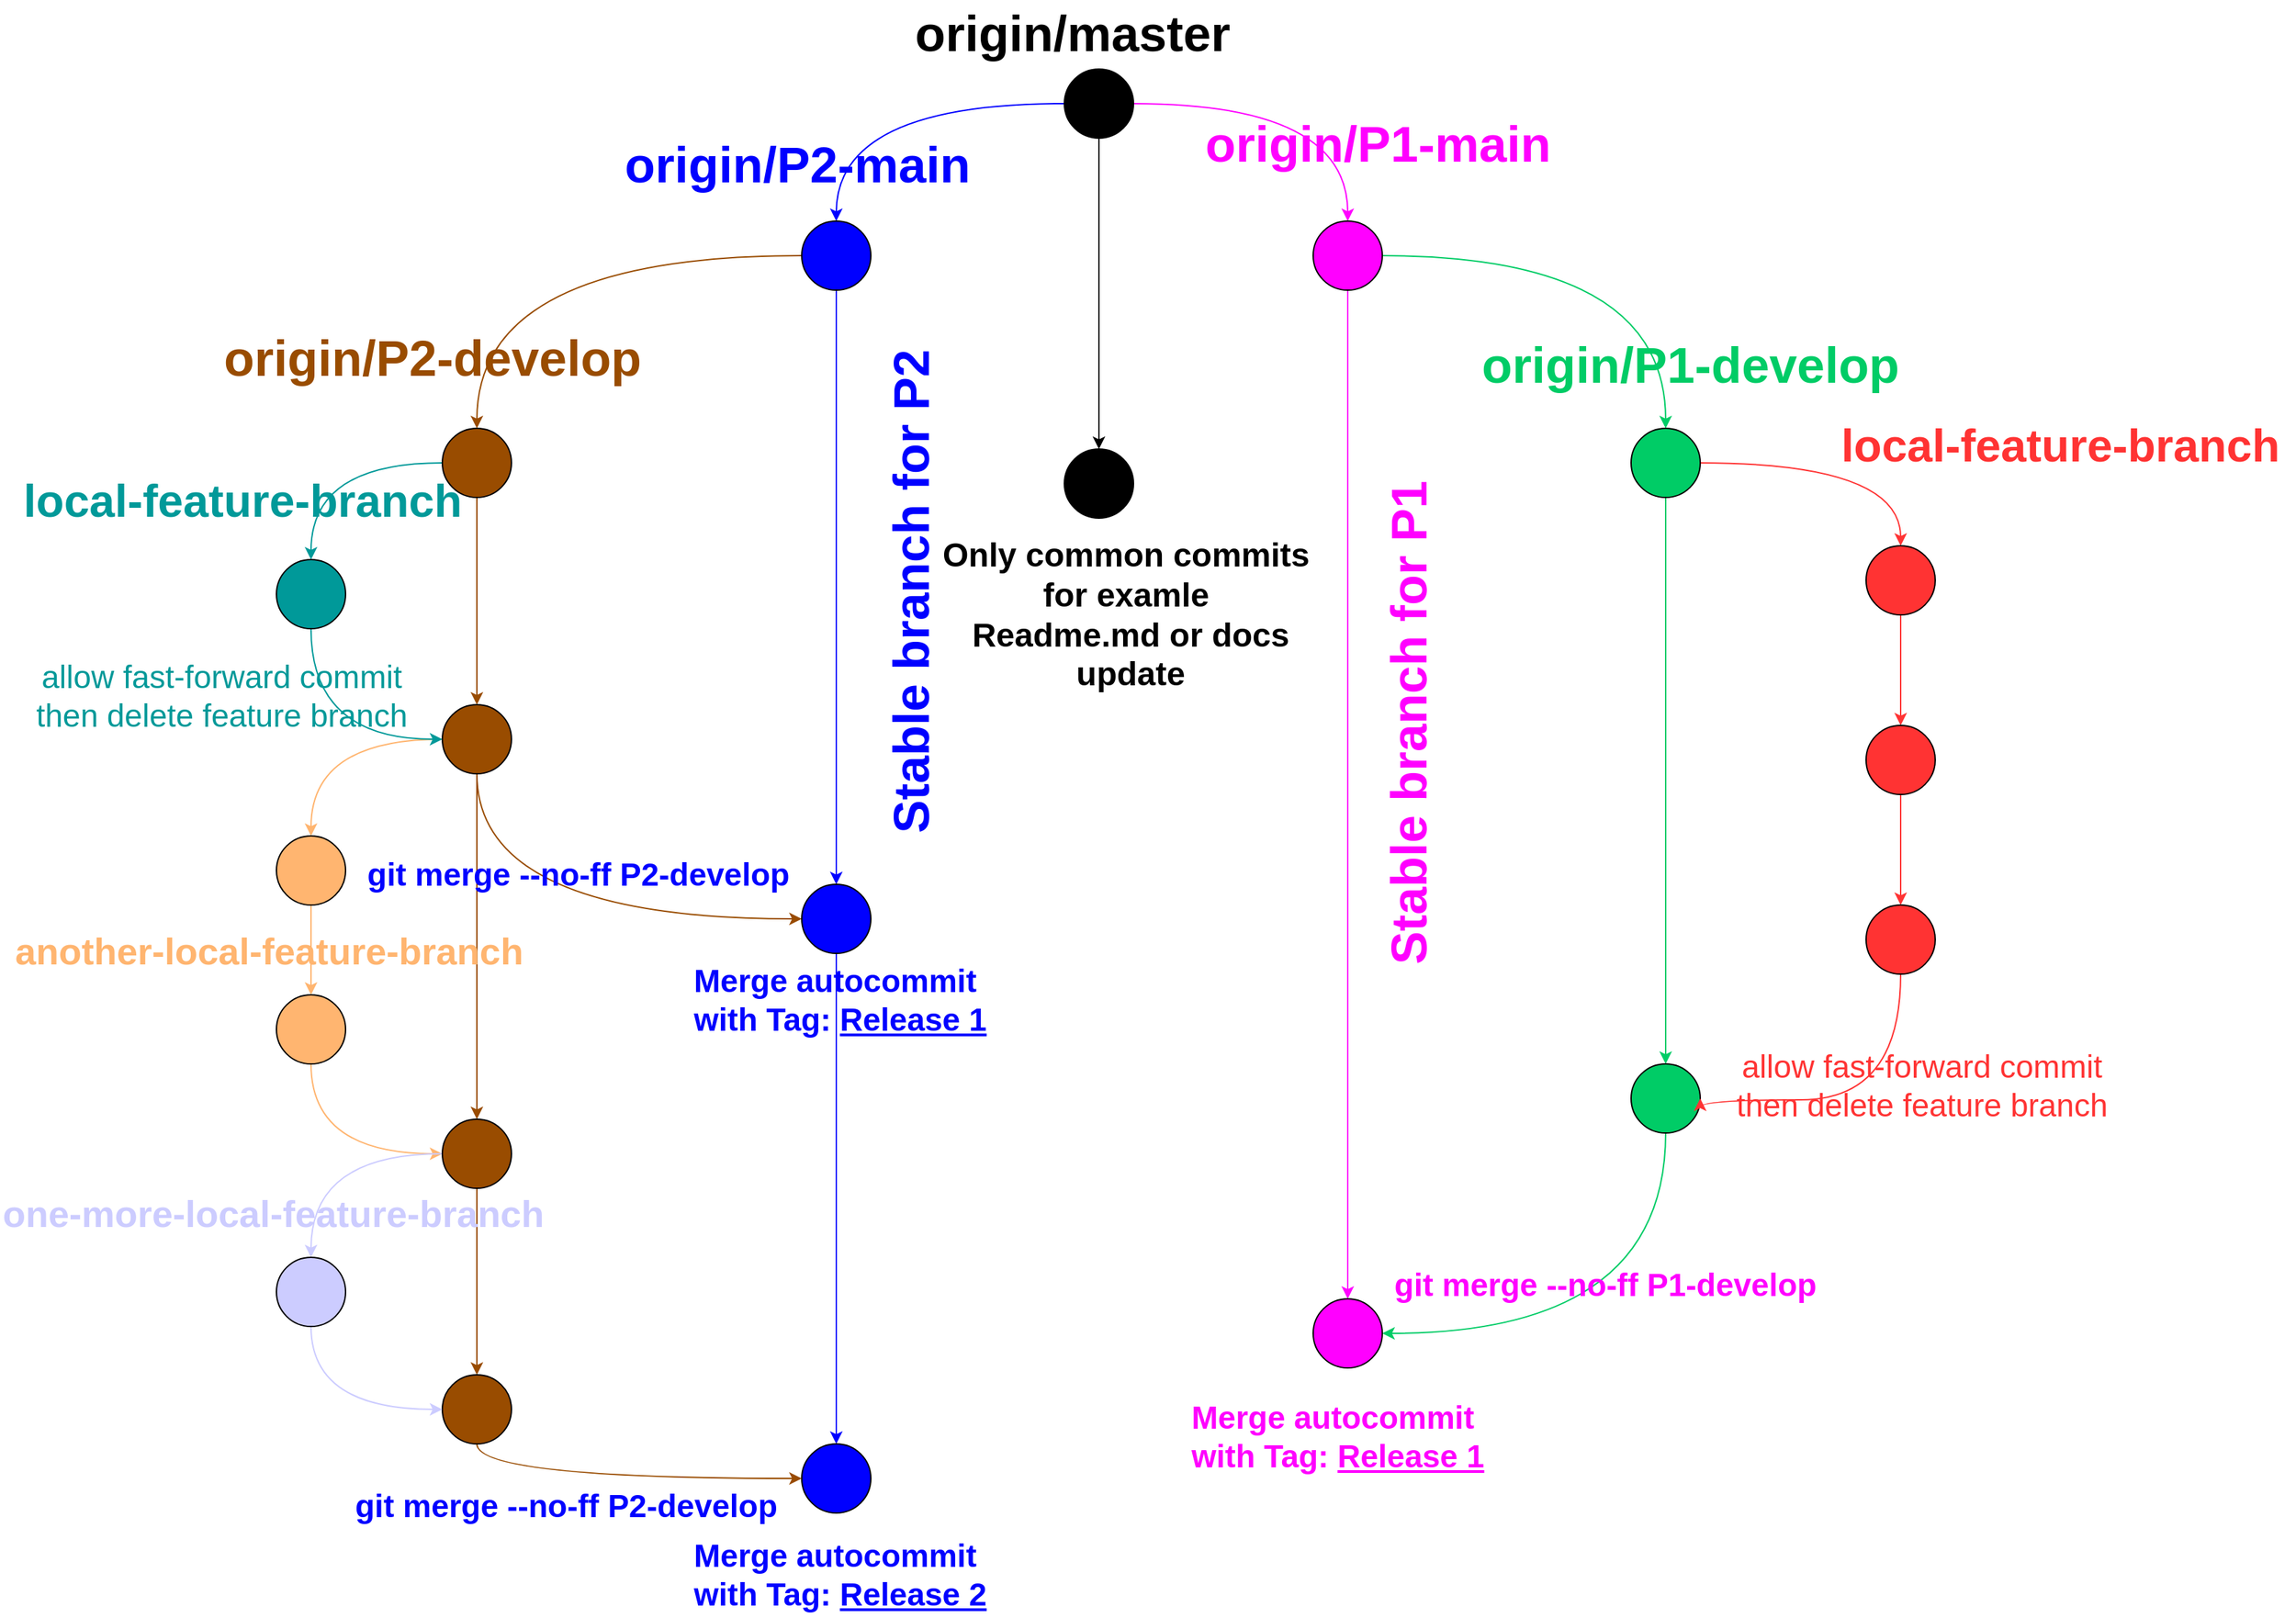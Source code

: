 <mxfile version="10.5.3" type="device"><diagram name="Page-1" id="ff44883e-f642-bcb2-894b-16b3d25a3f0b"><mxGraphModel dx="3744.5" dy="1023" grid="1" gridSize="10" guides="1" tooltips="1" connect="1" arrows="1" fold="1" page="1" pageScale="1.5" pageWidth="1169" pageHeight="826" background="#ffffff" math="0" shadow="0"><root><mxCell id="0" style=";html=1;"/><mxCell id="1" style=";html=1;" parent="0"/><mxCell id="-pQj749eiJM2QEPwlQaj-7" style="edgeStyle=orthogonalEdgeStyle;orthogonalLoop=1;jettySize=auto;html=1;exitX=0;exitY=0.5;exitDx=0;exitDy=0;entryX=0.5;entryY=0;entryDx=0;entryDy=0;curved=1;strokeColor=#0000FF;" edge="1" parent="1" source="-pQj749eiJM2QEPwlQaj-1" target="-pQj749eiJM2QEPwlQaj-2"><mxGeometry relative="1" as="geometry"/></mxCell><mxCell id="-pQj749eiJM2QEPwlQaj-8" style="edgeStyle=orthogonalEdgeStyle;curved=1;orthogonalLoop=1;jettySize=auto;html=1;exitX=1;exitY=0.5;exitDx=0;exitDy=0;entryX=0.5;entryY=0;entryDx=0;entryDy=0;strokeColor=#FF00FF;" edge="1" parent="1" source="-pQj749eiJM2QEPwlQaj-1" target="-pQj749eiJM2QEPwlQaj-3"><mxGeometry relative="1" as="geometry"/></mxCell><mxCell id="-pQj749eiJM2QEPwlQaj-86" style="edgeStyle=orthogonalEdgeStyle;curved=1;orthogonalLoop=1;jettySize=auto;html=1;labelBackgroundColor=#FF3333;strokeColor=#000000;fontSize=23;fontColor=#FF3333;" edge="1" parent="1" source="-pQj749eiJM2QEPwlQaj-1" target="-pQj749eiJM2QEPwlQaj-85"><mxGeometry relative="1" as="geometry"/></mxCell><mxCell id="-pQj749eiJM2QEPwlQaj-1" value="" style="ellipse;whiteSpace=wrap;html=1;aspect=fixed;fillColor=#000000;" vertex="1" parent="1"><mxGeometry x="760" y="60" width="50" height="50" as="geometry"/></mxCell><mxCell id="-pQj749eiJM2QEPwlQaj-12" style="edgeStyle=orthogonalEdgeStyle;curved=1;orthogonalLoop=1;jettySize=auto;html=1;exitX=0;exitY=0.5;exitDx=0;exitDy=0;strokeColor=#994C00;" edge="1" parent="1" source="-pQj749eiJM2QEPwlQaj-2" target="-pQj749eiJM2QEPwlQaj-11"><mxGeometry relative="1" as="geometry"/></mxCell><mxCell id="-pQj749eiJM2QEPwlQaj-20" style="edgeStyle=orthogonalEdgeStyle;curved=1;orthogonalLoop=1;jettySize=auto;html=1;strokeColor=#0000FF;" edge="1" parent="1" source="-pQj749eiJM2QEPwlQaj-2" target="-pQj749eiJM2QEPwlQaj-18"><mxGeometry relative="1" as="geometry"/></mxCell><mxCell id="-pQj749eiJM2QEPwlQaj-2" value="" style="ellipse;whiteSpace=wrap;html=1;aspect=fixed;fillColor=#0000FF;" vertex="1" parent="1"><mxGeometry x="570" y="170" width="50" height="50" as="geometry"/></mxCell><mxCell id="-pQj749eiJM2QEPwlQaj-13" style="edgeStyle=orthogonalEdgeStyle;curved=1;orthogonalLoop=1;jettySize=auto;html=1;entryX=0.5;entryY=0;entryDx=0;entryDy=0;strokeColor=#00CC66;" edge="1" parent="1" source="-pQj749eiJM2QEPwlQaj-3" target="-pQj749eiJM2QEPwlQaj-9"><mxGeometry relative="1" as="geometry"/></mxCell><mxCell id="-pQj749eiJM2QEPwlQaj-25" style="edgeStyle=orthogonalEdgeStyle;curved=1;orthogonalLoop=1;jettySize=auto;html=1;entryX=0.5;entryY=0;entryDx=0;entryDy=0;strokeColor=#FF00FF;" edge="1" parent="1" source="-pQj749eiJM2QEPwlQaj-3" target="-pQj749eiJM2QEPwlQaj-23"><mxGeometry relative="1" as="geometry"/></mxCell><mxCell id="-pQj749eiJM2QEPwlQaj-3" value="" style="ellipse;whiteSpace=wrap;html=1;aspect=fixed;fillColor=#FF00FF;" vertex="1" parent="1"><mxGeometry x="940" y="170" width="50" height="50" as="geometry"/></mxCell><mxCell id="-pQj749eiJM2QEPwlQaj-17" style="edgeStyle=orthogonalEdgeStyle;curved=1;orthogonalLoop=1;jettySize=auto;html=1;strokeColor=#00CC66;entryX=0.5;entryY=0;entryDx=0;entryDy=0;" edge="1" parent="1" source="-pQj749eiJM2QEPwlQaj-9" target="-pQj749eiJM2QEPwlQaj-21"><mxGeometry relative="1" as="geometry"><mxPoint x="1195" y="690" as="targetPoint"/></mxGeometry></mxCell><mxCell id="-pQj749eiJM2QEPwlQaj-50" style="edgeStyle=orthogonalEdgeStyle;curved=1;orthogonalLoop=1;jettySize=auto;html=1;exitX=1;exitY=0.5;exitDx=0;exitDy=0;entryX=0.5;entryY=0;entryDx=0;entryDy=0;labelBackgroundColor=#FF3333;strokeColor=#FF3333;fontSize=23;fontColor=#FF3333;" edge="1" parent="1" source="-pQj749eiJM2QEPwlQaj-9" target="-pQj749eiJM2QEPwlQaj-39"><mxGeometry relative="1" as="geometry"/></mxCell><mxCell id="-pQj749eiJM2QEPwlQaj-9" value="" style="ellipse;whiteSpace=wrap;html=1;aspect=fixed;fillColor=#00CC66;" vertex="1" parent="1"><mxGeometry x="1170" y="320" width="50" height="50" as="geometry"/></mxCell><mxCell id="-pQj749eiJM2QEPwlQaj-15" style="edgeStyle=orthogonalEdgeStyle;curved=1;orthogonalLoop=1;jettySize=auto;html=1;exitX=0.5;exitY=1;exitDx=0;exitDy=0;entryX=0.5;entryY=0;entryDx=0;entryDy=0;strokeColor=#994C00;" edge="1" parent="1" source="-pQj749eiJM2QEPwlQaj-11" target="-pQj749eiJM2QEPwlQaj-14"><mxGeometry relative="1" as="geometry"/></mxCell><mxCell id="-pQj749eiJM2QEPwlQaj-53" style="edgeStyle=orthogonalEdgeStyle;curved=1;orthogonalLoop=1;jettySize=auto;html=1;exitX=0;exitY=0.5;exitDx=0;exitDy=0;labelBackgroundColor=#FF3333;strokeColor=#009999;fontSize=23;fontColor=#FF3333;" edge="1" parent="1" source="-pQj749eiJM2QEPwlQaj-11" target="-pQj749eiJM2QEPwlQaj-52"><mxGeometry relative="1" as="geometry"/></mxCell><mxCell id="-pQj749eiJM2QEPwlQaj-11" value="" style="ellipse;whiteSpace=wrap;html=1;aspect=fixed;fillColor=#994C00;" vertex="1" parent="1"><mxGeometry x="310" y="320" width="50" height="50" as="geometry"/></mxCell><mxCell id="-pQj749eiJM2QEPwlQaj-19" style="edgeStyle=orthogonalEdgeStyle;curved=1;orthogonalLoop=1;jettySize=auto;html=1;exitX=0.5;exitY=1;exitDx=0;exitDy=0;entryX=0;entryY=0.5;entryDx=0;entryDy=0;strokeColor=#994C00;" edge="1" parent="1" source="-pQj749eiJM2QEPwlQaj-14" target="-pQj749eiJM2QEPwlQaj-18"><mxGeometry relative="1" as="geometry"/></mxCell><mxCell id="-pQj749eiJM2QEPwlQaj-67" style="edgeStyle=orthogonalEdgeStyle;curved=1;orthogonalLoop=1;jettySize=auto;html=1;labelBackgroundColor=#FF3333;strokeColor=#994C00;fontSize=23;fontColor=#FF3333;entryX=0.5;entryY=0;entryDx=0;entryDy=0;" edge="1" parent="1" source="-pQj749eiJM2QEPwlQaj-14" target="-pQj749eiJM2QEPwlQaj-73"><mxGeometry relative="1" as="geometry"><mxPoint x="335" y="720" as="targetPoint"/></mxGeometry></mxCell><mxCell id="-pQj749eiJM2QEPwlQaj-69" style="edgeStyle=orthogonalEdgeStyle;curved=1;orthogonalLoop=1;jettySize=auto;html=1;exitX=0;exitY=0.5;exitDx=0;exitDy=0;labelBackgroundColor=#FF3333;strokeColor=#FFB570;fontSize=23;fontColor=#FF3333;" edge="1" parent="1" source="-pQj749eiJM2QEPwlQaj-14" target="-pQj749eiJM2QEPwlQaj-68"><mxGeometry relative="1" as="geometry"/></mxCell><mxCell id="-pQj749eiJM2QEPwlQaj-14" value="" style="ellipse;whiteSpace=wrap;html=1;aspect=fixed;fillColor=#994C00;" vertex="1" parent="1"><mxGeometry x="310" y="520" width="50" height="50" as="geometry"/></mxCell><mxCell id="-pQj749eiJM2QEPwlQaj-64" style="edgeStyle=orthogonalEdgeStyle;curved=1;orthogonalLoop=1;jettySize=auto;html=1;exitX=0.5;exitY=1;exitDx=0;exitDy=0;entryX=0.5;entryY=0;entryDx=0;entryDy=0;labelBackgroundColor=#FF3333;strokeColor=#0000FF;fontSize=23;fontColor=#FF3333;" edge="1" parent="1" source="-pQj749eiJM2QEPwlQaj-18" target="-pQj749eiJM2QEPwlQaj-60"><mxGeometry relative="1" as="geometry"/></mxCell><mxCell id="-pQj749eiJM2QEPwlQaj-18" value="" style="ellipse;whiteSpace=wrap;html=1;aspect=fixed;fillColor=#0000FF;" vertex="1" parent="1"><mxGeometry x="570" y="650" width="50" height="50" as="geometry"/></mxCell><mxCell id="-pQj749eiJM2QEPwlQaj-24" style="edgeStyle=orthogonalEdgeStyle;curved=1;orthogonalLoop=1;jettySize=auto;html=1;exitX=0.5;exitY=1;exitDx=0;exitDy=0;entryX=1;entryY=0.5;entryDx=0;entryDy=0;strokeColor=#00CC66;" edge="1" parent="1" source="-pQj749eiJM2QEPwlQaj-21" target="-pQj749eiJM2QEPwlQaj-23"><mxGeometry relative="1" as="geometry"/></mxCell><mxCell id="-pQj749eiJM2QEPwlQaj-38" value="&lt;font color=&quot;#ff00ff&quot;&gt;&lt;b&gt;git merge --no-ff P1-develop&lt;/b&gt;&lt;/font&gt;" style="text;html=1;resizable=0;points=[];align=center;verticalAlign=middle;labelBackgroundColor=none;fontSize=23;fontColor=#0000FF;" vertex="1" connectable="0" parent="-pQj749eiJM2QEPwlQaj-24"><mxGeometry x="-0.331" y="-53" relative="1" as="geometry"><mxPoint x="8.5" y="-7" as="offset"/></mxGeometry></mxCell><mxCell id="-pQj749eiJM2QEPwlQaj-21" value="" style="ellipse;whiteSpace=wrap;html=1;aspect=fixed;fillColor=#00CC66;" vertex="1" parent="1"><mxGeometry x="1170" y="780" width="50" height="50" as="geometry"/></mxCell><mxCell id="-pQj749eiJM2QEPwlQaj-23" value="" style="ellipse;whiteSpace=wrap;html=1;aspect=fixed;fillColor=#FF00FF;" vertex="1" parent="1"><mxGeometry x="940" y="950" width="50" height="50" as="geometry"/></mxCell><mxCell id="-pQj749eiJM2QEPwlQaj-26" value="&lt;b&gt;&lt;font style=&quot;font-size: 36px&quot;&gt;origin/master&lt;/font&gt;&lt;/b&gt;" style="text;html=1;resizable=0;points=[];autosize=1;align=left;verticalAlign=top;spacingTop=-4;" vertex="1" parent="1"><mxGeometry x="650" y="10" width="240" height="20" as="geometry"/></mxCell><mxCell id="-pQj749eiJM2QEPwlQaj-27" value="&lt;b&gt;&lt;font style=&quot;font-size: 36px&quot; color=&quot;#ff00ff&quot;&gt;origin/P1-main&lt;/font&gt;&lt;/b&gt;" style="text;html=1;resizable=0;points=[];autosize=1;align=left;verticalAlign=top;spacingTop=-4;" vertex="1" parent="1"><mxGeometry x="860" y="90" width="270" height="20" as="geometry"/></mxCell><mxCell id="-pQj749eiJM2QEPwlQaj-28" value="&lt;b&gt;&lt;font style=&quot;font-size: 36px&quot; color=&quot;#00cc66&quot;&gt;origin/P1-develop&lt;/font&gt;&lt;/b&gt;" style="text;html=1;resizable=0;points=[];autosize=1;align=left;verticalAlign=top;spacingTop=-4;" vertex="1" parent="1"><mxGeometry x="1060" y="250" width="320" height="20" as="geometry"/></mxCell><mxCell id="-pQj749eiJM2QEPwlQaj-29" value="&lt;b&gt;&lt;font style=&quot;font-size: 36px&quot; color=&quot;#0000ff&quot;&gt;origin/P2-main&lt;/font&gt;&lt;/b&gt;" style="text;html=1;resizable=0;points=[];autosize=1;align=left;verticalAlign=top;spacingTop=-4;" vertex="1" parent="1"><mxGeometry x="440" y="105" width="270" height="20" as="geometry"/></mxCell><mxCell id="-pQj749eiJM2QEPwlQaj-30" value="&lt;b&gt;&lt;font style=&quot;font-size: 36px&quot; color=&quot;#994c00&quot;&gt;origin/P2-develop&lt;/font&gt;&lt;/b&gt;" style="text;html=1;resizable=0;points=[];autosize=1;align=left;verticalAlign=top;spacingTop=-4;fillColor=none;" vertex="1" parent="1"><mxGeometry x="150" y="245" width="320" height="20" as="geometry"/></mxCell><mxCell id="-pQj749eiJM2QEPwlQaj-31" value="&lt;font style=&quot;font-size: 36px&quot; color=&quot;#0000ff&quot;&gt;&lt;b&gt;Stable branch for P2&lt;/b&gt;&lt;/font&gt;" style="text;html=1;resizable=0;points=[];autosize=1;align=left;verticalAlign=top;spacingTop=-4;rotation=-90;" vertex="1" parent="1"><mxGeometry x="450" y="420" width="370" height="20" as="geometry"/></mxCell><mxCell id="-pQj749eiJM2QEPwlQaj-32" value="&lt;font style=&quot;font-size: 36px&quot; color=&quot;#ff00ff&quot;&gt;&lt;b&gt;Stable branch for P1&lt;/b&gt;&lt;/font&gt;" style="text;html=1;resizable=0;points=[];autosize=1;align=left;verticalAlign=top;spacingTop=-4;rotation=-90;" vertex="1" parent="1"><mxGeometry x="810" y="515" width="370" height="20" as="geometry"/></mxCell><mxCell id="-pQj749eiJM2QEPwlQaj-35" value="&lt;b&gt;Merge autocommit&lt;br&gt;with Tag: &lt;u&gt;Release 1&lt;/u&gt;&lt;br&gt;&lt;/b&gt;" style="text;html=1;resizable=0;points=[];autosize=1;align=left;verticalAlign=top;spacingTop=-4;fontSize=23;fontColor=#0000FF;" vertex="1" parent="1"><mxGeometry x="490" y="704" width="230" height="60" as="geometry"/></mxCell><mxCell id="-pQj749eiJM2QEPwlQaj-36" value="&lt;font color=&quot;#ff00ff&quot;&gt;&lt;b&gt;Merge autocommit&lt;br&gt;&lt;/b&gt;&lt;b&gt;with Tag:&amp;nbsp;&lt;u&gt;Release 1&lt;/u&gt;&lt;/b&gt;&lt;b&gt;&lt;br&gt;&lt;/b&gt;&lt;/font&gt;" style="text;html=1;resizable=0;points=[];autosize=1;align=left;verticalAlign=top;spacingTop=-4;fontSize=23;fontColor=#0000FF;" vertex="1" parent="1"><mxGeometry x="850" y="1020" width="230" height="60" as="geometry"/></mxCell><mxCell id="-pQj749eiJM2QEPwlQaj-37" value="&lt;span style=&quot;font-size: 23px&quot;&gt;&lt;b&gt;git merge --no-ff P2-develop&lt;/b&gt;&lt;/span&gt;" style="text;html=1;resizable=0;points=[];align=center;verticalAlign=middle;labelBackgroundColor=none;fontSize=23;fontColor=#0000FF;" vertex="1" connectable="0" parent="1"><mxGeometry x="419.857" y="675.071" as="geometry"><mxPoint x="-12" y="-32.5" as="offset"/></mxGeometry></mxCell><mxCell id="-pQj749eiJM2QEPwlQaj-46" value="" style="edgeStyle=orthogonalEdgeStyle;curved=1;orthogonalLoop=1;jettySize=auto;html=1;strokeColor=#FF3333;fontSize=23;fontColor=#FF3333;labelBackgroundColor=#FF3333;" edge="1" parent="1" source="-pQj749eiJM2QEPwlQaj-39" target="-pQj749eiJM2QEPwlQaj-45"><mxGeometry relative="1" as="geometry"/></mxCell><mxCell id="-pQj749eiJM2QEPwlQaj-39" value="" style="ellipse;whiteSpace=wrap;html=1;aspect=fixed;fillColor=#FF3333;fontColor=#FF3333;labelBackgroundColor=#FF3333;strokeColor=#000000;" vertex="1" parent="1"><mxGeometry x="1340" y="405" width="50" height="50" as="geometry"/></mxCell><mxCell id="-pQj749eiJM2QEPwlQaj-48" value="" style="edgeStyle=orthogonalEdgeStyle;curved=1;orthogonalLoop=1;jettySize=auto;html=1;strokeColor=#FF3333;fontSize=23;fontColor=#FF3333;labelBackgroundColor=#FF3333;" edge="1" parent="1" source="-pQj749eiJM2QEPwlQaj-45" target="-pQj749eiJM2QEPwlQaj-47"><mxGeometry relative="1" as="geometry"/></mxCell><mxCell id="-pQj749eiJM2QEPwlQaj-45" value="" style="ellipse;whiteSpace=wrap;html=1;aspect=fixed;fillColor=#FF3333;fontColor=#FF3333;labelBackgroundColor=#FF3333;strokeColor=#000000;" vertex="1" parent="1"><mxGeometry x="1340" y="535" width="50" height="50" as="geometry"/></mxCell><mxCell id="-pQj749eiJM2QEPwlQaj-49" style="edgeStyle=orthogonalEdgeStyle;curved=1;orthogonalLoop=1;jettySize=auto;html=1;entryX=1;entryY=0.5;entryDx=0;entryDy=0;strokeColor=#FF3333;fontSize=23;fontColor=#FF3333;exitX=0.5;exitY=1;exitDx=0;exitDy=0;" edge="1" parent="1" source="-pQj749eiJM2QEPwlQaj-47" target="-pQj749eiJM2QEPwlQaj-21"><mxGeometry relative="1" as="geometry"><Array as="points"><mxPoint x="1365" y="806"/></Array></mxGeometry></mxCell><mxCell id="-pQj749eiJM2QEPwlQaj-58" value="&lt;span&gt;allow fast-forward commit&lt;br&gt;then delete feature branch&lt;br&gt;&lt;/span&gt;" style="text;html=1;resizable=0;points=[];align=center;verticalAlign=middle;labelBackgroundColor=none;fontSize=23;fontColor=#FF3333;" vertex="1" connectable="0" parent="-pQj749eiJM2QEPwlQaj-49"><mxGeometry x="0.171" y="-17" relative="1" as="geometry"><mxPoint x="62.5" y="6.5" as="offset"/></mxGeometry></mxCell><mxCell id="-pQj749eiJM2QEPwlQaj-47" value="" style="ellipse;whiteSpace=wrap;html=1;aspect=fixed;fillColor=#FF3333;fontColor=#FF3333;labelBackgroundColor=#FF3333;strokeColor=#000000;" vertex="1" parent="1"><mxGeometry x="1340" y="665" width="50" height="50" as="geometry"/></mxCell><mxCell id="-pQj749eiJM2QEPwlQaj-51" value="&lt;b&gt;&lt;font style=&quot;font-size: 33px&quot; color=&quot;#ff3333&quot;&gt;local-feature-branch&lt;/font&gt;&lt;/b&gt;" style="text;html=1;resizable=0;points=[];autosize=1;align=left;verticalAlign=top;spacingTop=-4;" vertex="1" parent="1"><mxGeometry x="1320" y="310" width="330" height="20" as="geometry"/></mxCell><mxCell id="-pQj749eiJM2QEPwlQaj-54" style="edgeStyle=orthogonalEdgeStyle;curved=1;orthogonalLoop=1;jettySize=auto;html=1;exitX=0.5;exitY=1;exitDx=0;exitDy=0;entryX=0;entryY=0.5;entryDx=0;entryDy=0;labelBackgroundColor=#FF3333;strokeColor=#009999;fontSize=23;fontColor=#FF3333;" edge="1" parent="1" source="-pQj749eiJM2QEPwlQaj-52" target="-pQj749eiJM2QEPwlQaj-14"><mxGeometry relative="1" as="geometry"/></mxCell><mxCell id="-pQj749eiJM2QEPwlQaj-57" value="&lt;font color=&quot;#009999&quot;&gt;allow fast-forward commit&lt;br&gt;then delete feature branch&lt;/font&gt;&lt;font color=&quot;#33ffff&quot;&gt;&lt;br&gt;&lt;/font&gt;" style="text;html=1;resizable=0;points=[];align=center;verticalAlign=middle;labelBackgroundColor=none;fontSize=23;fontColor=#FF3333;" vertex="1" connectable="0" parent="-pQj749eiJM2QEPwlQaj-54"><mxGeometry x="-0.252" y="26" relative="1" as="geometry"><mxPoint x="-91.5" y="-16.5" as="offset"/></mxGeometry></mxCell><mxCell id="-pQj749eiJM2QEPwlQaj-52" value="" style="ellipse;whiteSpace=wrap;html=1;aspect=fixed;fillColor=#009999;" vertex="1" parent="1"><mxGeometry x="190" y="415" width="50" height="50" as="geometry"/></mxCell><mxCell id="-pQj749eiJM2QEPwlQaj-55" value="&lt;b&gt;&lt;font style=&quot;font-size: 33px&quot; color=&quot;#009999&quot;&gt;local-feature-branch&lt;/font&gt;&lt;/b&gt;" style="text;html=1;resizable=0;points=[];autosize=1;align=left;verticalAlign=top;spacingTop=-4;" vertex="1" parent="1"><mxGeometry x="5" y="350" width="330" height="20" as="geometry"/></mxCell><mxCell id="-pQj749eiJM2QEPwlQaj-60" value="" style="ellipse;whiteSpace=wrap;html=1;aspect=fixed;fillColor=#0000FF;" vertex="1" parent="1"><mxGeometry x="570" y="1055" width="50" height="50" as="geometry"/></mxCell><mxCell id="-pQj749eiJM2QEPwlQaj-61" value="&lt;b&gt;Merge autocommit&lt;br&gt;with Tag: &lt;u&gt;Release 2&lt;/u&gt;&lt;br&gt;&lt;/b&gt;" style="text;html=1;resizable=0;points=[];autosize=1;align=left;verticalAlign=top;spacingTop=-4;fontSize=23;fontColor=#0000FF;" vertex="1" parent="1"><mxGeometry x="490" y="1120" width="230" height="60" as="geometry"/></mxCell><mxCell id="-pQj749eiJM2QEPwlQaj-71" style="edgeStyle=orthogonalEdgeStyle;curved=1;orthogonalLoop=1;jettySize=auto;html=1;entryX=0.5;entryY=0;entryDx=0;entryDy=0;labelBackgroundColor=#FF3333;strokeColor=#FFB570;fontSize=23;fontColor=#FF3333;" edge="1" parent="1" source="-pQj749eiJM2QEPwlQaj-68" target="-pQj749eiJM2QEPwlQaj-70"><mxGeometry relative="1" as="geometry"/></mxCell><mxCell id="-pQj749eiJM2QEPwlQaj-68" value="" style="ellipse;whiteSpace=wrap;html=1;aspect=fixed;fillColor=#FFB570;" vertex="1" parent="1"><mxGeometry x="190" y="615" width="50" height="50" as="geometry"/></mxCell><mxCell id="-pQj749eiJM2QEPwlQaj-74" style="edgeStyle=orthogonalEdgeStyle;curved=1;orthogonalLoop=1;jettySize=auto;html=1;exitX=0.5;exitY=1;exitDx=0;exitDy=0;entryX=0;entryY=0.5;entryDx=0;entryDy=0;labelBackgroundColor=#FF3333;strokeColor=#FFB570;fontSize=23;fontColor=#FF3333;" edge="1" parent="1" source="-pQj749eiJM2QEPwlQaj-70" target="-pQj749eiJM2QEPwlQaj-73"><mxGeometry relative="1" as="geometry"/></mxCell><mxCell id="-pQj749eiJM2QEPwlQaj-70" value="" style="ellipse;whiteSpace=wrap;html=1;aspect=fixed;fillColor=#FFB570;" vertex="1" parent="1"><mxGeometry x="190" y="730" width="50" height="50" as="geometry"/></mxCell><mxCell id="-pQj749eiJM2QEPwlQaj-77" style="edgeStyle=orthogonalEdgeStyle;curved=1;orthogonalLoop=1;jettySize=auto;html=1;entryX=0.5;entryY=0;entryDx=0;entryDy=0;labelBackgroundColor=#FF3333;strokeColor=#994C00;fontSize=23;fontColor=#FF3333;" edge="1" parent="1" source="-pQj749eiJM2QEPwlQaj-73" target="-pQj749eiJM2QEPwlQaj-75"><mxGeometry relative="1" as="geometry"/></mxCell><mxCell id="-pQj749eiJM2QEPwlQaj-79" style="edgeStyle=orthogonalEdgeStyle;curved=1;orthogonalLoop=1;jettySize=auto;html=1;exitX=0;exitY=0.5;exitDx=0;exitDy=0;labelBackgroundColor=#FF3333;strokeColor=#CCCCFF;fontSize=23;fontColor=#FF3333;" edge="1" parent="1" source="-pQj749eiJM2QEPwlQaj-73" target="-pQj749eiJM2QEPwlQaj-78"><mxGeometry relative="1" as="geometry"/></mxCell><mxCell id="-pQj749eiJM2QEPwlQaj-73" value="" style="ellipse;whiteSpace=wrap;html=1;aspect=fixed;fillColor=#994C00;" vertex="1" parent="1"><mxGeometry x="310" y="820" width="50" height="50" as="geometry"/></mxCell><mxCell id="-pQj749eiJM2QEPwlQaj-76" style="edgeStyle=orthogonalEdgeStyle;curved=1;orthogonalLoop=1;jettySize=auto;html=1;exitX=0.5;exitY=1;exitDx=0;exitDy=0;entryX=0;entryY=0.5;entryDx=0;entryDy=0;labelBackgroundColor=#FF3333;strokeColor=#994C00;fontSize=23;fontColor=#FF3333;" edge="1" parent="1" source="-pQj749eiJM2QEPwlQaj-75" target="-pQj749eiJM2QEPwlQaj-60"><mxGeometry relative="1" as="geometry"/></mxCell><mxCell id="-pQj749eiJM2QEPwlQaj-75" value="" style="ellipse;whiteSpace=wrap;html=1;aspect=fixed;fillColor=#994C00;" vertex="1" parent="1"><mxGeometry x="310" y="1005" width="50" height="50" as="geometry"/></mxCell><mxCell id="-pQj749eiJM2QEPwlQaj-81" style="edgeStyle=orthogonalEdgeStyle;curved=1;orthogonalLoop=1;jettySize=auto;html=1;exitX=0.5;exitY=1;exitDx=0;exitDy=0;entryX=0;entryY=0.5;entryDx=0;entryDy=0;labelBackgroundColor=#FF3333;strokeColor=#CCCCFF;fontSize=23;fontColor=#FF3333;" edge="1" parent="1" source="-pQj749eiJM2QEPwlQaj-78" target="-pQj749eiJM2QEPwlQaj-75"><mxGeometry relative="1" as="geometry"/></mxCell><mxCell id="-pQj749eiJM2QEPwlQaj-78" value="" style="ellipse;whiteSpace=wrap;html=1;aspect=fixed;fillColor=#CCCCFF;" vertex="1" parent="1"><mxGeometry x="190" y="920" width="50" height="50" as="geometry"/></mxCell><mxCell id="-pQj749eiJM2QEPwlQaj-82" value="&lt;font size=&quot;1&quot; color=&quot;#ffb570&quot;&gt;&lt;b style=&quot;font-size: 27px&quot;&gt;another-local-feature-branch&lt;/b&gt;&lt;/font&gt;" style="text;html=1;resizable=0;points=[];autosize=1;align=left;verticalAlign=top;spacingTop=-4;rotation=0;" vertex="1" parent="1"><mxGeometry x="-1" y="680" width="380" height="20" as="geometry"/></mxCell><mxCell id="-pQj749eiJM2QEPwlQaj-83" value="&lt;font size=&quot;1&quot; color=&quot;#ccccff&quot;&gt;&lt;b style=&quot;font-size: 27px&quot;&gt;one-more-local-feature-branch&lt;/b&gt;&lt;/font&gt;" style="text;html=1;resizable=0;points=[];autosize=1;align=left;verticalAlign=top;spacingTop=-4;rotation=0;" vertex="1" parent="1"><mxGeometry x="-10" y="870" width="410" height="20" as="geometry"/></mxCell><mxCell id="-pQj749eiJM2QEPwlQaj-84" value="&lt;b&gt;&lt;font color=&quot;#0000ff&quot;&gt;git merge --no-ff P2-develop&lt;/font&gt;&lt;/b&gt;" style="text;html=1;fontSize=23;fontColor=#FF3333;" vertex="1" parent="1"><mxGeometry x="245" y="1080" width="310" height="40" as="geometry"/></mxCell><mxCell id="-pQj749eiJM2QEPwlQaj-85" value="" style="ellipse;whiteSpace=wrap;html=1;aspect=fixed;fillColor=#000000;" vertex="1" parent="1"><mxGeometry x="760" y="335" width="50" height="50" as="geometry"/></mxCell><mxCell id="-pQj749eiJM2QEPwlQaj-87" value="&lt;div style=&quot;text-align: center ; font-size: 24px&quot;&gt;&lt;font color=&quot;#000000&quot; style=&quot;font-size: 24px&quot;&gt;&lt;b&gt;Only common commits&lt;/b&gt;&lt;/font&gt;&lt;/div&gt;&lt;div style=&quot;text-align: center ; font-size: 24px&quot;&gt;&lt;span&gt;&lt;font color=&quot;#000000&quot; style=&quot;font-size: 24px&quot;&gt;&lt;b&gt;for examle&lt;/b&gt;&lt;/font&gt;&lt;/span&gt;&lt;/div&gt;&lt;div style=&quot;text-align: center ; font-size: 24px&quot;&gt;&lt;font color=&quot;#000000&quot; style=&quot;font-size: 24px&quot;&gt;&lt;b&gt;&amp;nbsp;Readme.md or docs&lt;br&gt;&amp;nbsp;update&lt;/b&gt;&lt;/font&gt;&lt;/div&gt;" style="text;html=1;resizable=0;points=[];autosize=1;align=left;verticalAlign=top;spacingTop=-4;fontSize=23;fontColor=#FF3333;" vertex="1" parent="1"><mxGeometry x="670" y="395" width="280" height="110" as="geometry"/></mxCell></root></mxGraphModel></diagram></mxfile>